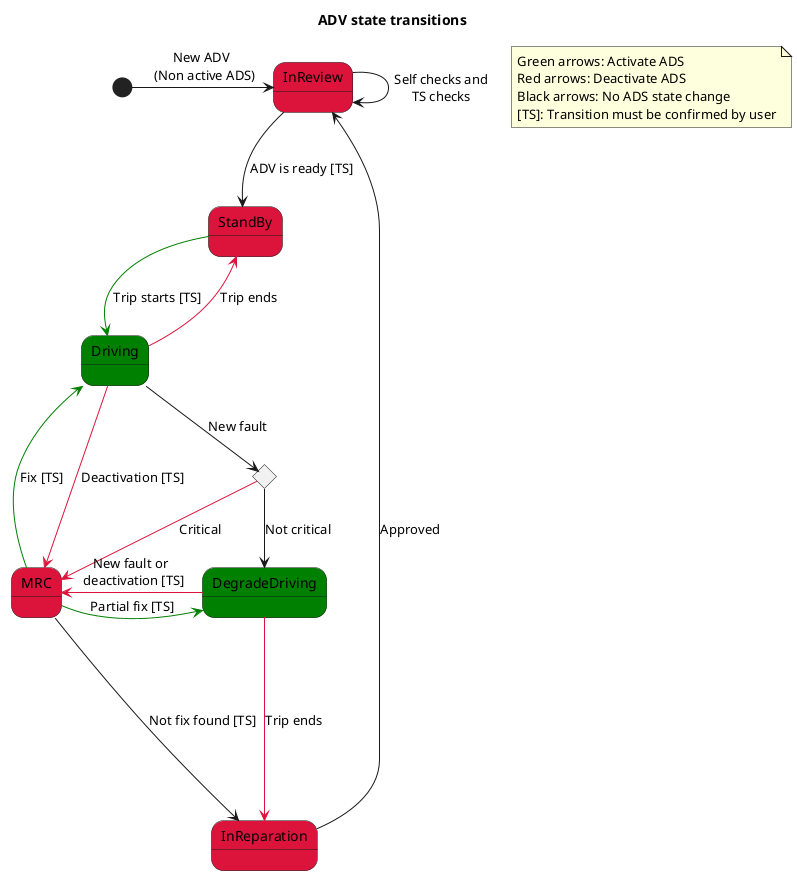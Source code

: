 @startuml
!$ACTIVE_COLOR= "#Green"
!$NOT_ACTIVE_COLOR= "#Crimson"
title ADV state transitions
skinparam ConditionEndStyle hline

' States
state InReparation $NOT_ACTIVE_COLOR

state InReview $NOT_ACTIVE_COLOR

' Car has no problems and is ready to be used
state "StandBy" as Ready $NOT_ACTIVE_COLOR

' Car is on an active trip, driving with normal conditions
state "Driving" as Driving $ACTIVE_COLOR

' Car is on an active trip with problems that doesn't prevent DDT
state DegradeDriving $ACTIVE_COLOR

' Decision state
state IsCriticalFault <<choice>> 

' Car standing still, very attentive to external factors, waiting to resume trip once a TS approval
state MRC $NOT_ACTIVE_COLOR


' Transitions
[*] -> InReview : New ADV \n (Non active ADS)
InReview -d-> Ready : ADV is ready [TS]
InReview -> InReview: Self checks and\nTS checks
Ready -[$ACTIVE_COLOR]> Driving : Trip starts [TS]
Driving -[$NOT_ACTIVE_COLOR]-> Ready : Trip ends
Driving --> IsCriticalFault : New fault
Driving -[$NOT_ACTIVE_COLOR]-> MRC: Deactivation [TS]
IsCriticalFault -[$NOT_ACTIVE_COLOR]-> MRC : Critical
IsCriticalFault --> DegradeDriving : Not critical
DegradeDriving -[$NOT_ACTIVE_COLOR]-> InReparation : Trip ends
InReparation --> InReview : Approved
MRC -[$ACTIVE_COLOR]-> Driving : Fix [TS]
MRC -[$ACTIVE_COLOR]> DegradeDriving : Partial fix [TS]
MRC ----> InReparation : Not fix found [TS]
DegradeDriving -[$NOT_ACTIVE_COLOR]> MRC : New fault or \n deactivation [TS]
 
note "Green arrows: Activate ADS\/\nRed arrows: Deactivate ADS\/\nBlack arrows: No ADS state change \/\n[TS]: Transition must be confirmed by user" as N1
@enduml

